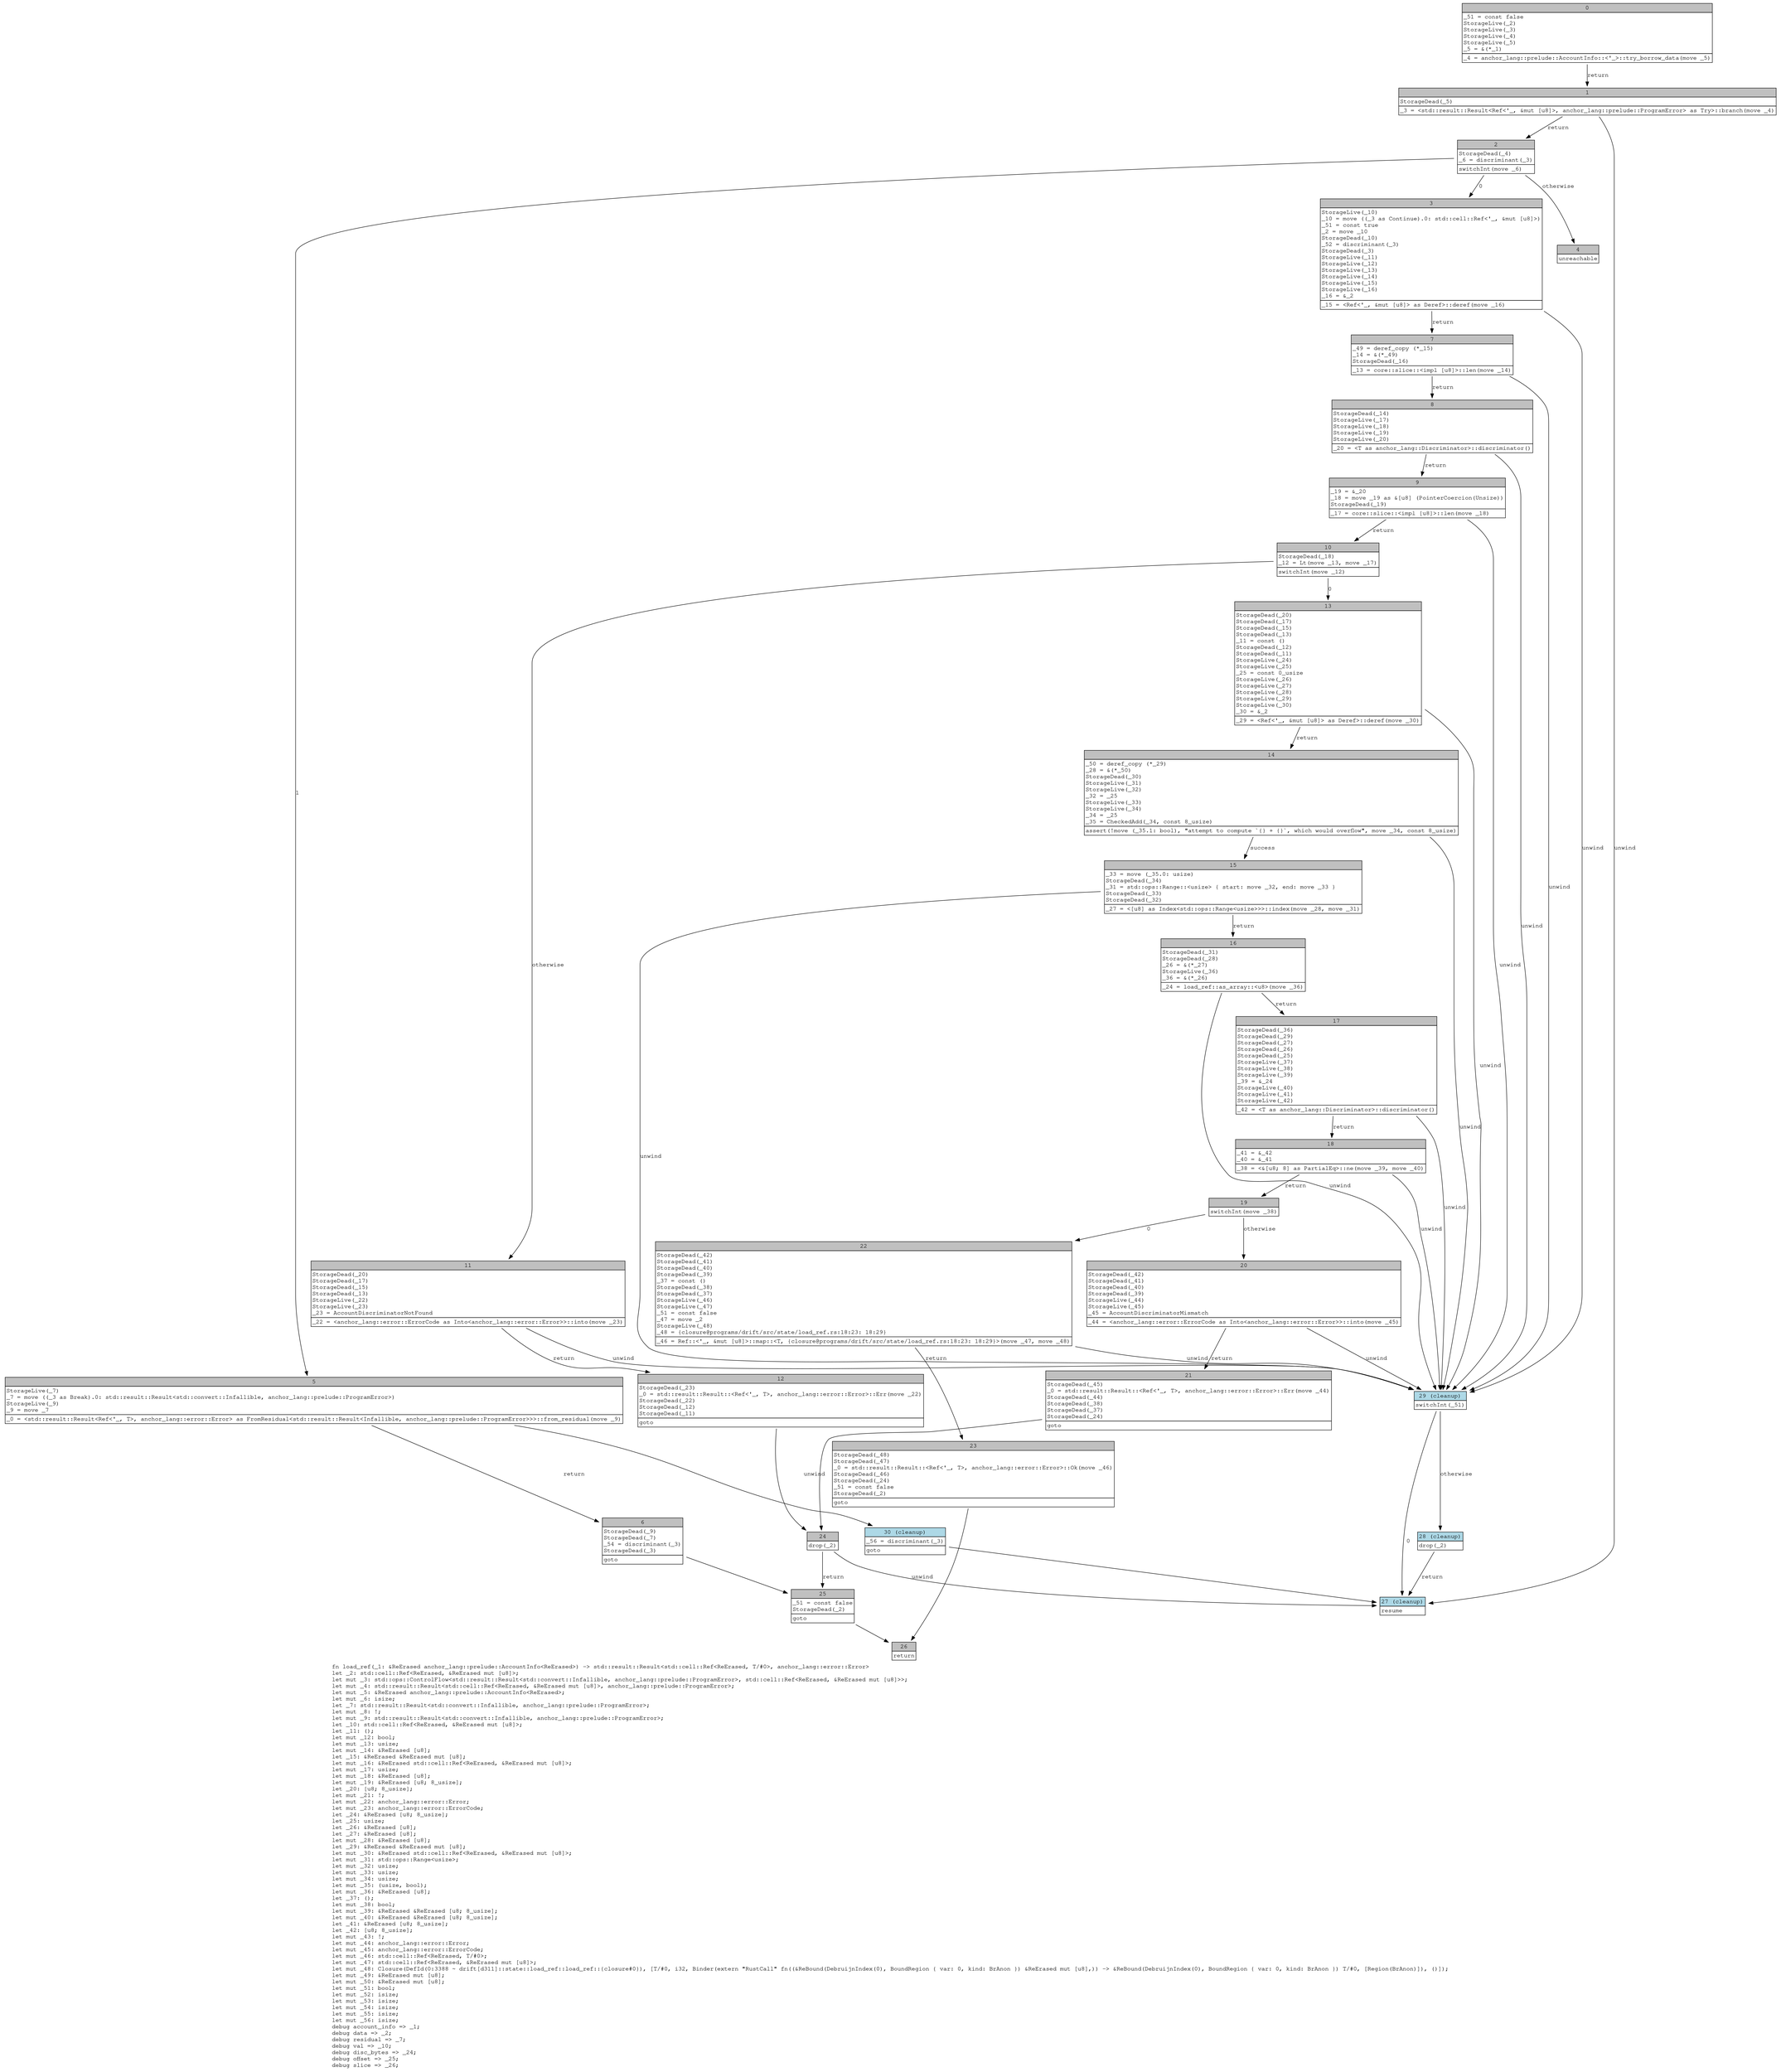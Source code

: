 digraph Mir_0_3385 {
    graph [fontname="Courier, monospace"];
    node [fontname="Courier, monospace"];
    edge [fontname="Courier, monospace"];
    label=<fn load_ref(_1: &amp;ReErased anchor_lang::prelude::AccountInfo&lt;ReErased&gt;) -&gt; std::result::Result&lt;std::cell::Ref&lt;ReErased, T/#0&gt;, anchor_lang::error::Error&gt;<br align="left"/>let _2: std::cell::Ref&lt;ReErased, &amp;ReErased mut [u8]&gt;;<br align="left"/>let mut _3: std::ops::ControlFlow&lt;std::result::Result&lt;std::convert::Infallible, anchor_lang::prelude::ProgramError&gt;, std::cell::Ref&lt;ReErased, &amp;ReErased mut [u8]&gt;&gt;;<br align="left"/>let mut _4: std::result::Result&lt;std::cell::Ref&lt;ReErased, &amp;ReErased mut [u8]&gt;, anchor_lang::prelude::ProgramError&gt;;<br align="left"/>let mut _5: &amp;ReErased anchor_lang::prelude::AccountInfo&lt;ReErased&gt;;<br align="left"/>let mut _6: isize;<br align="left"/>let _7: std::result::Result&lt;std::convert::Infallible, anchor_lang::prelude::ProgramError&gt;;<br align="left"/>let mut _8: !;<br align="left"/>let mut _9: std::result::Result&lt;std::convert::Infallible, anchor_lang::prelude::ProgramError&gt;;<br align="left"/>let _10: std::cell::Ref&lt;ReErased, &amp;ReErased mut [u8]&gt;;<br align="left"/>let _11: ();<br align="left"/>let mut _12: bool;<br align="left"/>let mut _13: usize;<br align="left"/>let mut _14: &amp;ReErased [u8];<br align="left"/>let _15: &amp;ReErased &amp;ReErased mut [u8];<br align="left"/>let mut _16: &amp;ReErased std::cell::Ref&lt;ReErased, &amp;ReErased mut [u8]&gt;;<br align="left"/>let mut _17: usize;<br align="left"/>let mut _18: &amp;ReErased [u8];<br align="left"/>let mut _19: &amp;ReErased [u8; 8_usize];<br align="left"/>let _20: [u8; 8_usize];<br align="left"/>let mut _21: !;<br align="left"/>let mut _22: anchor_lang::error::Error;<br align="left"/>let mut _23: anchor_lang::error::ErrorCode;<br align="left"/>let _24: &amp;ReErased [u8; 8_usize];<br align="left"/>let _25: usize;<br align="left"/>let _26: &amp;ReErased [u8];<br align="left"/>let _27: &amp;ReErased [u8];<br align="left"/>let mut _28: &amp;ReErased [u8];<br align="left"/>let _29: &amp;ReErased &amp;ReErased mut [u8];<br align="left"/>let mut _30: &amp;ReErased std::cell::Ref&lt;ReErased, &amp;ReErased mut [u8]&gt;;<br align="left"/>let mut _31: std::ops::Range&lt;usize&gt;;<br align="left"/>let mut _32: usize;<br align="left"/>let mut _33: usize;<br align="left"/>let mut _34: usize;<br align="left"/>let mut _35: (usize, bool);<br align="left"/>let mut _36: &amp;ReErased [u8];<br align="left"/>let _37: ();<br align="left"/>let mut _38: bool;<br align="left"/>let mut _39: &amp;ReErased &amp;ReErased [u8; 8_usize];<br align="left"/>let mut _40: &amp;ReErased &amp;ReErased [u8; 8_usize];<br align="left"/>let _41: &amp;ReErased [u8; 8_usize];<br align="left"/>let _42: [u8; 8_usize];<br align="left"/>let mut _43: !;<br align="left"/>let mut _44: anchor_lang::error::Error;<br align="left"/>let mut _45: anchor_lang::error::ErrorCode;<br align="left"/>let mut _46: std::cell::Ref&lt;ReErased, T/#0&gt;;<br align="left"/>let mut _47: std::cell::Ref&lt;ReErased, &amp;ReErased mut [u8]&gt;;<br align="left"/>let mut _48: Closure(DefId(0:3388 ~ drift[d311]::state::load_ref::load_ref::{closure#0}), [T/#0, i32, Binder(extern &quot;RustCall&quot; fn((&amp;ReBound(DebruijnIndex(0), BoundRegion { var: 0, kind: BrAnon }) &amp;ReErased mut [u8],)) -&gt; &amp;ReBound(DebruijnIndex(0), BoundRegion { var: 0, kind: BrAnon }) T/#0, [Region(BrAnon)]), ()]);<br align="left"/>let mut _49: &amp;ReErased mut [u8];<br align="left"/>let mut _50: &amp;ReErased mut [u8];<br align="left"/>let mut _51: bool;<br align="left"/>let mut _52: isize;<br align="left"/>let mut _53: isize;<br align="left"/>let mut _54: isize;<br align="left"/>let mut _55: isize;<br align="left"/>let mut _56: isize;<br align="left"/>debug account_info =&gt; _1;<br align="left"/>debug data =&gt; _2;<br align="left"/>debug residual =&gt; _7;<br align="left"/>debug val =&gt; _10;<br align="left"/>debug disc_bytes =&gt; _24;<br align="left"/>debug offset =&gt; _25;<br align="left"/>debug slice =&gt; _26;<br align="left"/>>;
    bb0__0_3385 [shape="none", label=<<table border="0" cellborder="1" cellspacing="0"><tr><td bgcolor="gray" align="center" colspan="1">0</td></tr><tr><td align="left" balign="left">_51 = const false<br/>StorageLive(_2)<br/>StorageLive(_3)<br/>StorageLive(_4)<br/>StorageLive(_5)<br/>_5 = &amp;(*_1)<br/></td></tr><tr><td align="left">_4 = anchor_lang::prelude::AccountInfo::&lt;'_&gt;::try_borrow_data(move _5)</td></tr></table>>];
    bb1__0_3385 [shape="none", label=<<table border="0" cellborder="1" cellspacing="0"><tr><td bgcolor="gray" align="center" colspan="1">1</td></tr><tr><td align="left" balign="left">StorageDead(_5)<br/></td></tr><tr><td align="left">_3 = &lt;std::result::Result&lt;Ref&lt;'_, &amp;mut [u8]&gt;, anchor_lang::prelude::ProgramError&gt; as Try&gt;::branch(move _4)</td></tr></table>>];
    bb2__0_3385 [shape="none", label=<<table border="0" cellborder="1" cellspacing="0"><tr><td bgcolor="gray" align="center" colspan="1">2</td></tr><tr><td align="left" balign="left">StorageDead(_4)<br/>_6 = discriminant(_3)<br/></td></tr><tr><td align="left">switchInt(move _6)</td></tr></table>>];
    bb3__0_3385 [shape="none", label=<<table border="0" cellborder="1" cellspacing="0"><tr><td bgcolor="gray" align="center" colspan="1">3</td></tr><tr><td align="left" balign="left">StorageLive(_10)<br/>_10 = move ((_3 as Continue).0: std::cell::Ref&lt;'_, &amp;mut [u8]&gt;)<br/>_51 = const true<br/>_2 = move _10<br/>StorageDead(_10)<br/>_52 = discriminant(_3)<br/>StorageDead(_3)<br/>StorageLive(_11)<br/>StorageLive(_12)<br/>StorageLive(_13)<br/>StorageLive(_14)<br/>StorageLive(_15)<br/>StorageLive(_16)<br/>_16 = &amp;_2<br/></td></tr><tr><td align="left">_15 = &lt;Ref&lt;'_, &amp;mut [u8]&gt; as Deref&gt;::deref(move _16)</td></tr></table>>];
    bb4__0_3385 [shape="none", label=<<table border="0" cellborder="1" cellspacing="0"><tr><td bgcolor="gray" align="center" colspan="1">4</td></tr><tr><td align="left">unreachable</td></tr></table>>];
    bb5__0_3385 [shape="none", label=<<table border="0" cellborder="1" cellspacing="0"><tr><td bgcolor="gray" align="center" colspan="1">5</td></tr><tr><td align="left" balign="left">StorageLive(_7)<br/>_7 = move ((_3 as Break).0: std::result::Result&lt;std::convert::Infallible, anchor_lang::prelude::ProgramError&gt;)<br/>StorageLive(_9)<br/>_9 = move _7<br/></td></tr><tr><td align="left">_0 = &lt;std::result::Result&lt;Ref&lt;'_, T&gt;, anchor_lang::error::Error&gt; as FromResidual&lt;std::result::Result&lt;Infallible, anchor_lang::prelude::ProgramError&gt;&gt;&gt;::from_residual(move _9)</td></tr></table>>];
    bb6__0_3385 [shape="none", label=<<table border="0" cellborder="1" cellspacing="0"><tr><td bgcolor="gray" align="center" colspan="1">6</td></tr><tr><td align="left" balign="left">StorageDead(_9)<br/>StorageDead(_7)<br/>_54 = discriminant(_3)<br/>StorageDead(_3)<br/></td></tr><tr><td align="left">goto</td></tr></table>>];
    bb7__0_3385 [shape="none", label=<<table border="0" cellborder="1" cellspacing="0"><tr><td bgcolor="gray" align="center" colspan="1">7</td></tr><tr><td align="left" balign="left">_49 = deref_copy (*_15)<br/>_14 = &amp;(*_49)<br/>StorageDead(_16)<br/></td></tr><tr><td align="left">_13 = core::slice::&lt;impl [u8]&gt;::len(move _14)</td></tr></table>>];
    bb8__0_3385 [shape="none", label=<<table border="0" cellborder="1" cellspacing="0"><tr><td bgcolor="gray" align="center" colspan="1">8</td></tr><tr><td align="left" balign="left">StorageDead(_14)<br/>StorageLive(_17)<br/>StorageLive(_18)<br/>StorageLive(_19)<br/>StorageLive(_20)<br/></td></tr><tr><td align="left">_20 = &lt;T as anchor_lang::Discriminator&gt;::discriminator()</td></tr></table>>];
    bb9__0_3385 [shape="none", label=<<table border="0" cellborder="1" cellspacing="0"><tr><td bgcolor="gray" align="center" colspan="1">9</td></tr><tr><td align="left" balign="left">_19 = &amp;_20<br/>_18 = move _19 as &amp;[u8] (PointerCoercion(Unsize))<br/>StorageDead(_19)<br/></td></tr><tr><td align="left">_17 = core::slice::&lt;impl [u8]&gt;::len(move _18)</td></tr></table>>];
    bb10__0_3385 [shape="none", label=<<table border="0" cellborder="1" cellspacing="0"><tr><td bgcolor="gray" align="center" colspan="1">10</td></tr><tr><td align="left" balign="left">StorageDead(_18)<br/>_12 = Lt(move _13, move _17)<br/></td></tr><tr><td align="left">switchInt(move _12)</td></tr></table>>];
    bb11__0_3385 [shape="none", label=<<table border="0" cellborder="1" cellspacing="0"><tr><td bgcolor="gray" align="center" colspan="1">11</td></tr><tr><td align="left" balign="left">StorageDead(_20)<br/>StorageDead(_17)<br/>StorageDead(_15)<br/>StorageDead(_13)<br/>StorageLive(_22)<br/>StorageLive(_23)<br/>_23 = AccountDiscriminatorNotFound<br/></td></tr><tr><td align="left">_22 = &lt;anchor_lang::error::ErrorCode as Into&lt;anchor_lang::error::Error&gt;&gt;::into(move _23)</td></tr></table>>];
    bb12__0_3385 [shape="none", label=<<table border="0" cellborder="1" cellspacing="0"><tr><td bgcolor="gray" align="center" colspan="1">12</td></tr><tr><td align="left" balign="left">StorageDead(_23)<br/>_0 = std::result::Result::&lt;Ref&lt;'_, T&gt;, anchor_lang::error::Error&gt;::Err(move _22)<br/>StorageDead(_22)<br/>StorageDead(_12)<br/>StorageDead(_11)<br/></td></tr><tr><td align="left">goto</td></tr></table>>];
    bb13__0_3385 [shape="none", label=<<table border="0" cellborder="1" cellspacing="0"><tr><td bgcolor="gray" align="center" colspan="1">13</td></tr><tr><td align="left" balign="left">StorageDead(_20)<br/>StorageDead(_17)<br/>StorageDead(_15)<br/>StorageDead(_13)<br/>_11 = const ()<br/>StorageDead(_12)<br/>StorageDead(_11)<br/>StorageLive(_24)<br/>StorageLive(_25)<br/>_25 = const 0_usize<br/>StorageLive(_26)<br/>StorageLive(_27)<br/>StorageLive(_28)<br/>StorageLive(_29)<br/>StorageLive(_30)<br/>_30 = &amp;_2<br/></td></tr><tr><td align="left">_29 = &lt;Ref&lt;'_, &amp;mut [u8]&gt; as Deref&gt;::deref(move _30)</td></tr></table>>];
    bb14__0_3385 [shape="none", label=<<table border="0" cellborder="1" cellspacing="0"><tr><td bgcolor="gray" align="center" colspan="1">14</td></tr><tr><td align="left" balign="left">_50 = deref_copy (*_29)<br/>_28 = &amp;(*_50)<br/>StorageDead(_30)<br/>StorageLive(_31)<br/>StorageLive(_32)<br/>_32 = _25<br/>StorageLive(_33)<br/>StorageLive(_34)<br/>_34 = _25<br/>_35 = CheckedAdd(_34, const 8_usize)<br/></td></tr><tr><td align="left">assert(!move (_35.1: bool), &quot;attempt to compute `{} + {}`, which would overflow&quot;, move _34, const 8_usize)</td></tr></table>>];
    bb15__0_3385 [shape="none", label=<<table border="0" cellborder="1" cellspacing="0"><tr><td bgcolor="gray" align="center" colspan="1">15</td></tr><tr><td align="left" balign="left">_33 = move (_35.0: usize)<br/>StorageDead(_34)<br/>_31 = std::ops::Range::&lt;usize&gt; { start: move _32, end: move _33 }<br/>StorageDead(_33)<br/>StorageDead(_32)<br/></td></tr><tr><td align="left">_27 = &lt;[u8] as Index&lt;std::ops::Range&lt;usize&gt;&gt;&gt;::index(move _28, move _31)</td></tr></table>>];
    bb16__0_3385 [shape="none", label=<<table border="0" cellborder="1" cellspacing="0"><tr><td bgcolor="gray" align="center" colspan="1">16</td></tr><tr><td align="left" balign="left">StorageDead(_31)<br/>StorageDead(_28)<br/>_26 = &amp;(*_27)<br/>StorageLive(_36)<br/>_36 = &amp;(*_26)<br/></td></tr><tr><td align="left">_24 = load_ref::as_array::&lt;u8&gt;(move _36)</td></tr></table>>];
    bb17__0_3385 [shape="none", label=<<table border="0" cellborder="1" cellspacing="0"><tr><td bgcolor="gray" align="center" colspan="1">17</td></tr><tr><td align="left" balign="left">StorageDead(_36)<br/>StorageDead(_29)<br/>StorageDead(_27)<br/>StorageDead(_26)<br/>StorageDead(_25)<br/>StorageLive(_37)<br/>StorageLive(_38)<br/>StorageLive(_39)<br/>_39 = &amp;_24<br/>StorageLive(_40)<br/>StorageLive(_41)<br/>StorageLive(_42)<br/></td></tr><tr><td align="left">_42 = &lt;T as anchor_lang::Discriminator&gt;::discriminator()</td></tr></table>>];
    bb18__0_3385 [shape="none", label=<<table border="0" cellborder="1" cellspacing="0"><tr><td bgcolor="gray" align="center" colspan="1">18</td></tr><tr><td align="left" balign="left">_41 = &amp;_42<br/>_40 = &amp;_41<br/></td></tr><tr><td align="left">_38 = &lt;&amp;[u8; 8] as PartialEq&gt;::ne(move _39, move _40)</td></tr></table>>];
    bb19__0_3385 [shape="none", label=<<table border="0" cellborder="1" cellspacing="0"><tr><td bgcolor="gray" align="center" colspan="1">19</td></tr><tr><td align="left">switchInt(move _38)</td></tr></table>>];
    bb20__0_3385 [shape="none", label=<<table border="0" cellborder="1" cellspacing="0"><tr><td bgcolor="gray" align="center" colspan="1">20</td></tr><tr><td align="left" balign="left">StorageDead(_42)<br/>StorageDead(_41)<br/>StorageDead(_40)<br/>StorageDead(_39)<br/>StorageLive(_44)<br/>StorageLive(_45)<br/>_45 = AccountDiscriminatorMismatch<br/></td></tr><tr><td align="left">_44 = &lt;anchor_lang::error::ErrorCode as Into&lt;anchor_lang::error::Error&gt;&gt;::into(move _45)</td></tr></table>>];
    bb21__0_3385 [shape="none", label=<<table border="0" cellborder="1" cellspacing="0"><tr><td bgcolor="gray" align="center" colspan="1">21</td></tr><tr><td align="left" balign="left">StorageDead(_45)<br/>_0 = std::result::Result::&lt;Ref&lt;'_, T&gt;, anchor_lang::error::Error&gt;::Err(move _44)<br/>StorageDead(_44)<br/>StorageDead(_38)<br/>StorageDead(_37)<br/>StorageDead(_24)<br/></td></tr><tr><td align="left">goto</td></tr></table>>];
    bb22__0_3385 [shape="none", label=<<table border="0" cellborder="1" cellspacing="0"><tr><td bgcolor="gray" align="center" colspan="1">22</td></tr><tr><td align="left" balign="left">StorageDead(_42)<br/>StorageDead(_41)<br/>StorageDead(_40)<br/>StorageDead(_39)<br/>_37 = const ()<br/>StorageDead(_38)<br/>StorageDead(_37)<br/>StorageLive(_46)<br/>StorageLive(_47)<br/>_51 = const false<br/>_47 = move _2<br/>StorageLive(_48)<br/>_48 = {closure@programs/drift/src/state/load_ref.rs:18:23: 18:29}<br/></td></tr><tr><td align="left">_46 = Ref::&lt;'_, &amp;mut [u8]&gt;::map::&lt;T, {closure@programs/drift/src/state/load_ref.rs:18:23: 18:29}&gt;(move _47, move _48)</td></tr></table>>];
    bb23__0_3385 [shape="none", label=<<table border="0" cellborder="1" cellspacing="0"><tr><td bgcolor="gray" align="center" colspan="1">23</td></tr><tr><td align="left" balign="left">StorageDead(_48)<br/>StorageDead(_47)<br/>_0 = std::result::Result::&lt;Ref&lt;'_, T&gt;, anchor_lang::error::Error&gt;::Ok(move _46)<br/>StorageDead(_46)<br/>StorageDead(_24)<br/>_51 = const false<br/>StorageDead(_2)<br/></td></tr><tr><td align="left">goto</td></tr></table>>];
    bb24__0_3385 [shape="none", label=<<table border="0" cellborder="1" cellspacing="0"><tr><td bgcolor="gray" align="center" colspan="1">24</td></tr><tr><td align="left">drop(_2)</td></tr></table>>];
    bb25__0_3385 [shape="none", label=<<table border="0" cellborder="1" cellspacing="0"><tr><td bgcolor="gray" align="center" colspan="1">25</td></tr><tr><td align="left" balign="left">_51 = const false<br/>StorageDead(_2)<br/></td></tr><tr><td align="left">goto</td></tr></table>>];
    bb26__0_3385 [shape="none", label=<<table border="0" cellborder="1" cellspacing="0"><tr><td bgcolor="gray" align="center" colspan="1">26</td></tr><tr><td align="left">return</td></tr></table>>];
    bb27__0_3385 [shape="none", label=<<table border="0" cellborder="1" cellspacing="0"><tr><td bgcolor="lightblue" align="center" colspan="1">27 (cleanup)</td></tr><tr><td align="left">resume</td></tr></table>>];
    bb28__0_3385 [shape="none", label=<<table border="0" cellborder="1" cellspacing="0"><tr><td bgcolor="lightblue" align="center" colspan="1">28 (cleanup)</td></tr><tr><td align="left">drop(_2)</td></tr></table>>];
    bb29__0_3385 [shape="none", label=<<table border="0" cellborder="1" cellspacing="0"><tr><td bgcolor="lightblue" align="center" colspan="1">29 (cleanup)</td></tr><tr><td align="left">switchInt(_51)</td></tr></table>>];
    bb30__0_3385 [shape="none", label=<<table border="0" cellborder="1" cellspacing="0"><tr><td bgcolor="lightblue" align="center" colspan="1">30 (cleanup)</td></tr><tr><td align="left" balign="left">_56 = discriminant(_3)<br/></td></tr><tr><td align="left">goto</td></tr></table>>];
    bb0__0_3385 -> bb1__0_3385 [label="return"];
    bb1__0_3385 -> bb2__0_3385 [label="return"];
    bb1__0_3385 -> bb27__0_3385 [label="unwind"];
    bb2__0_3385 -> bb3__0_3385 [label="0"];
    bb2__0_3385 -> bb5__0_3385 [label="1"];
    bb2__0_3385 -> bb4__0_3385 [label="otherwise"];
    bb3__0_3385 -> bb7__0_3385 [label="return"];
    bb3__0_3385 -> bb29__0_3385 [label="unwind"];
    bb5__0_3385 -> bb6__0_3385 [label="return"];
    bb5__0_3385 -> bb30__0_3385 [label="unwind"];
    bb6__0_3385 -> bb25__0_3385 [label=""];
    bb7__0_3385 -> bb8__0_3385 [label="return"];
    bb7__0_3385 -> bb29__0_3385 [label="unwind"];
    bb8__0_3385 -> bb9__0_3385 [label="return"];
    bb8__0_3385 -> bb29__0_3385 [label="unwind"];
    bb9__0_3385 -> bb10__0_3385 [label="return"];
    bb9__0_3385 -> bb29__0_3385 [label="unwind"];
    bb10__0_3385 -> bb13__0_3385 [label="0"];
    bb10__0_3385 -> bb11__0_3385 [label="otherwise"];
    bb11__0_3385 -> bb12__0_3385 [label="return"];
    bb11__0_3385 -> bb29__0_3385 [label="unwind"];
    bb12__0_3385 -> bb24__0_3385 [label=""];
    bb13__0_3385 -> bb14__0_3385 [label="return"];
    bb13__0_3385 -> bb29__0_3385 [label="unwind"];
    bb14__0_3385 -> bb15__0_3385 [label="success"];
    bb14__0_3385 -> bb29__0_3385 [label="unwind"];
    bb15__0_3385 -> bb16__0_3385 [label="return"];
    bb15__0_3385 -> bb29__0_3385 [label="unwind"];
    bb16__0_3385 -> bb17__0_3385 [label="return"];
    bb16__0_3385 -> bb29__0_3385 [label="unwind"];
    bb17__0_3385 -> bb18__0_3385 [label="return"];
    bb17__0_3385 -> bb29__0_3385 [label="unwind"];
    bb18__0_3385 -> bb19__0_3385 [label="return"];
    bb18__0_3385 -> bb29__0_3385 [label="unwind"];
    bb19__0_3385 -> bb22__0_3385 [label="0"];
    bb19__0_3385 -> bb20__0_3385 [label="otherwise"];
    bb20__0_3385 -> bb21__0_3385 [label="return"];
    bb20__0_3385 -> bb29__0_3385 [label="unwind"];
    bb21__0_3385 -> bb24__0_3385 [label=""];
    bb22__0_3385 -> bb23__0_3385 [label="return"];
    bb22__0_3385 -> bb29__0_3385 [label="unwind"];
    bb23__0_3385 -> bb26__0_3385 [label=""];
    bb24__0_3385 -> bb25__0_3385 [label="return"];
    bb24__0_3385 -> bb27__0_3385 [label="unwind"];
    bb25__0_3385 -> bb26__0_3385 [label=""];
    bb28__0_3385 -> bb27__0_3385 [label="return"];
    bb29__0_3385 -> bb27__0_3385 [label="0"];
    bb29__0_3385 -> bb28__0_3385 [label="otherwise"];
    bb30__0_3385 -> bb27__0_3385 [label=""];
}

